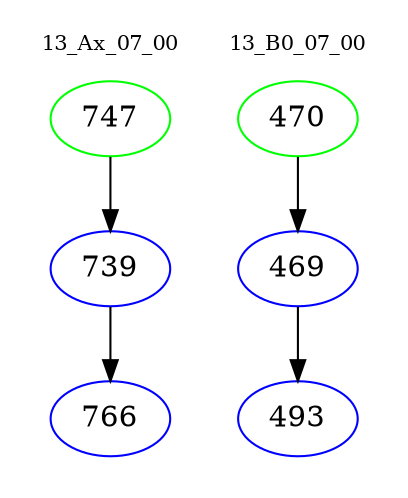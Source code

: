 digraph{
subgraph cluster_0 {
color = white
label = "13_Ax_07_00";
fontsize=10;
T0_747 [label="747", color="green"]
T0_747 -> T0_739 [color="black"]
T0_739 [label="739", color="blue"]
T0_739 -> T0_766 [color="black"]
T0_766 [label="766", color="blue"]
}
subgraph cluster_1 {
color = white
label = "13_B0_07_00";
fontsize=10;
T1_470 [label="470", color="green"]
T1_470 -> T1_469 [color="black"]
T1_469 [label="469", color="blue"]
T1_469 -> T1_493 [color="black"]
T1_493 [label="493", color="blue"]
}
}
